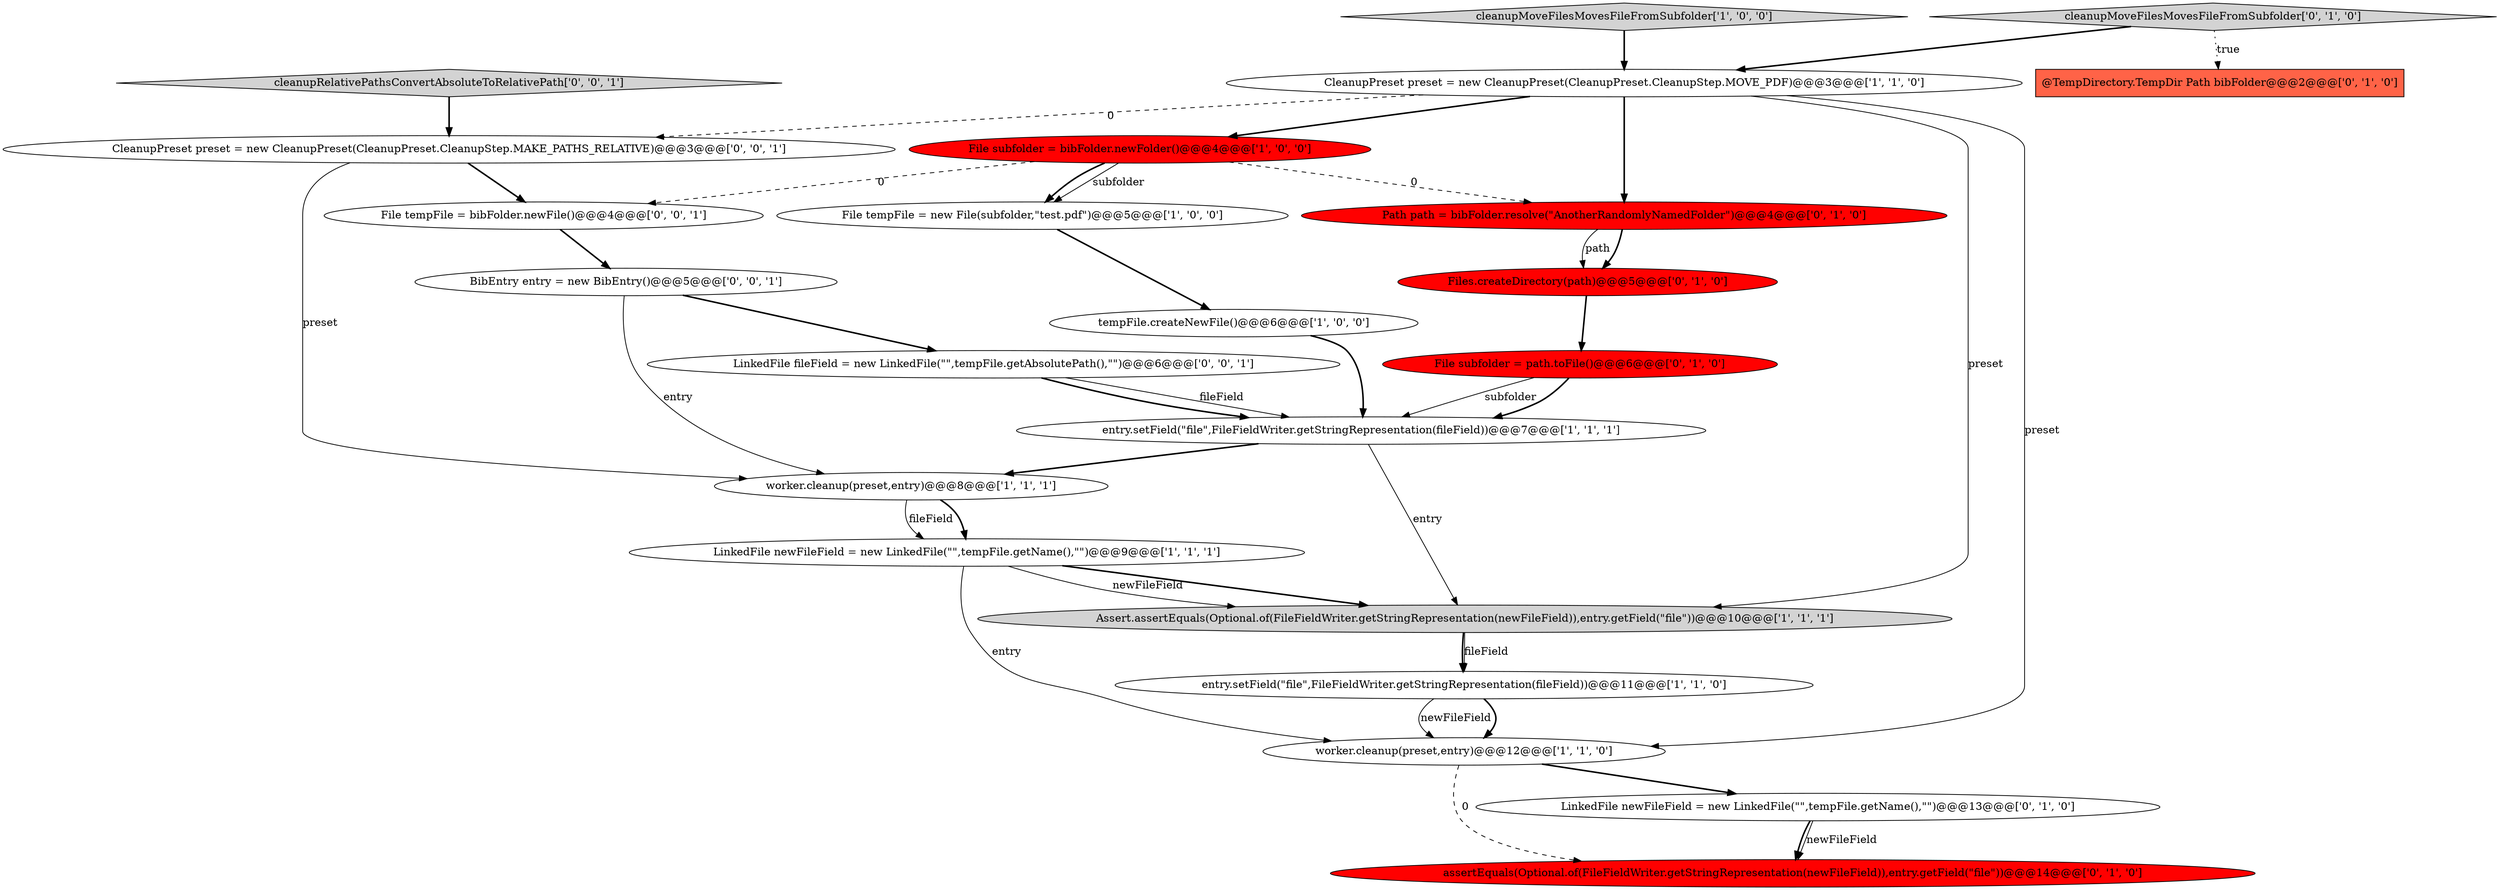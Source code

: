 digraph {
2 [style = filled, label = "tempFile.createNewFile()@@@6@@@['1', '0', '0']", fillcolor = white, shape = ellipse image = "AAA0AAABBB1BBB"];
5 [style = filled, label = "entry.setField(\"file\",FileFieldWriter.getStringRepresentation(fileField))@@@7@@@['1', '1', '1']", fillcolor = white, shape = ellipse image = "AAA0AAABBB1BBB"];
20 [style = filled, label = "CleanupPreset preset = new CleanupPreset(CleanupPreset.CleanupStep.MAKE_PATHS_RELATIVE)@@@3@@@['0', '0', '1']", fillcolor = white, shape = ellipse image = "AAA0AAABBB3BBB"];
10 [style = filled, label = "CleanupPreset preset = new CleanupPreset(CleanupPreset.CleanupStep.MOVE_PDF)@@@3@@@['1', '1', '0']", fillcolor = white, shape = ellipse image = "AAA0AAABBB1BBB"];
4 [style = filled, label = "LinkedFile newFileField = new LinkedFile(\"\",tempFile.getName(),\"\")@@@9@@@['1', '1', '1']", fillcolor = white, shape = ellipse image = "AAA0AAABBB1BBB"];
0 [style = filled, label = "cleanupMoveFilesMovesFileFromSubfolder['1', '0', '0']", fillcolor = lightgray, shape = diamond image = "AAA0AAABBB1BBB"];
7 [style = filled, label = "entry.setField(\"file\",FileFieldWriter.getStringRepresentation(fileField))@@@11@@@['1', '1', '0']", fillcolor = white, shape = ellipse image = "AAA0AAABBB1BBB"];
22 [style = filled, label = "cleanupRelativePathsConvertAbsoluteToRelativePath['0', '0', '1']", fillcolor = lightgray, shape = diamond image = "AAA0AAABBB3BBB"];
8 [style = filled, label = "worker.cleanup(preset,entry)@@@12@@@['1', '1', '0']", fillcolor = white, shape = ellipse image = "AAA0AAABBB1BBB"];
19 [style = filled, label = "File tempFile = bibFolder.newFile()@@@4@@@['0', '0', '1']", fillcolor = white, shape = ellipse image = "AAA0AAABBB3BBB"];
15 [style = filled, label = "LinkedFile newFileField = new LinkedFile(\"\",tempFile.getName(),\"\")@@@13@@@['0', '1', '0']", fillcolor = white, shape = ellipse image = "AAA0AAABBB2BBB"];
1 [style = filled, label = "File subfolder = bibFolder.newFolder()@@@4@@@['1', '0', '0']", fillcolor = red, shape = ellipse image = "AAA1AAABBB1BBB"];
21 [style = filled, label = "BibEntry entry = new BibEntry()@@@5@@@['0', '0', '1']", fillcolor = white, shape = ellipse image = "AAA0AAABBB3BBB"];
13 [style = filled, label = "assertEquals(Optional.of(FileFieldWriter.getStringRepresentation(newFileField)),entry.getField(\"file\"))@@@14@@@['0', '1', '0']", fillcolor = red, shape = ellipse image = "AAA1AAABBB2BBB"];
12 [style = filled, label = "cleanupMoveFilesMovesFileFromSubfolder['0', '1', '0']", fillcolor = lightgray, shape = diamond image = "AAA0AAABBB2BBB"];
9 [style = filled, label = "File tempFile = new File(subfolder,\"test.pdf\")@@@5@@@['1', '0', '0']", fillcolor = white, shape = ellipse image = "AAA0AAABBB1BBB"];
6 [style = filled, label = "Assert.assertEquals(Optional.of(FileFieldWriter.getStringRepresentation(newFileField)),entry.getField(\"file\"))@@@10@@@['1', '1', '1']", fillcolor = lightgray, shape = ellipse image = "AAA0AAABBB1BBB"];
3 [style = filled, label = "worker.cleanup(preset,entry)@@@8@@@['1', '1', '1']", fillcolor = white, shape = ellipse image = "AAA0AAABBB1BBB"];
14 [style = filled, label = "Path path = bibFolder.resolve(\"AnotherRandomlyNamedFolder\")@@@4@@@['0', '1', '0']", fillcolor = red, shape = ellipse image = "AAA1AAABBB2BBB"];
16 [style = filled, label = "File subfolder = path.toFile()@@@6@@@['0', '1', '0']", fillcolor = red, shape = ellipse image = "AAA1AAABBB2BBB"];
17 [style = filled, label = "Files.createDirectory(path)@@@5@@@['0', '1', '0']", fillcolor = red, shape = ellipse image = "AAA1AAABBB2BBB"];
18 [style = filled, label = "LinkedFile fileField = new LinkedFile(\"\",tempFile.getAbsolutePath(),\"\")@@@6@@@['0', '0', '1']", fillcolor = white, shape = ellipse image = "AAA0AAABBB3BBB"];
11 [style = filled, label = "@TempDirectory.TempDir Path bibFolder@@@2@@@['0', '1', '0']", fillcolor = tomato, shape = box image = "AAA1AAABBB2BBB"];
5->3 [style = bold, label=""];
15->13 [style = bold, label=""];
8->15 [style = bold, label=""];
1->14 [style = dashed, label="0"];
10->14 [style = bold, label=""];
9->2 [style = bold, label=""];
4->6 [style = bold, label=""];
15->13 [style = solid, label="newFileField"];
4->8 [style = solid, label="entry"];
1->9 [style = solid, label="subfolder"];
1->19 [style = dashed, label="0"];
16->5 [style = solid, label="subfolder"];
14->17 [style = bold, label=""];
4->6 [style = solid, label="newFileField"];
7->8 [style = bold, label=""];
3->4 [style = bold, label=""];
18->5 [style = solid, label="fileField"];
21->18 [style = bold, label=""];
1->9 [style = bold, label=""];
8->13 [style = dashed, label="0"];
12->11 [style = dotted, label="true"];
5->6 [style = solid, label="entry"];
0->10 [style = bold, label=""];
12->10 [style = bold, label=""];
6->7 [style = solid, label="fileField"];
22->20 [style = bold, label=""];
18->5 [style = bold, label=""];
14->17 [style = solid, label="path"];
16->5 [style = bold, label=""];
20->3 [style = solid, label="preset"];
10->20 [style = dashed, label="0"];
21->3 [style = solid, label="entry"];
3->4 [style = solid, label="fileField"];
6->7 [style = bold, label=""];
20->19 [style = bold, label=""];
10->1 [style = bold, label=""];
10->8 [style = solid, label="preset"];
10->6 [style = solid, label="preset"];
7->8 [style = solid, label="newFileField"];
17->16 [style = bold, label=""];
2->5 [style = bold, label=""];
19->21 [style = bold, label=""];
}
